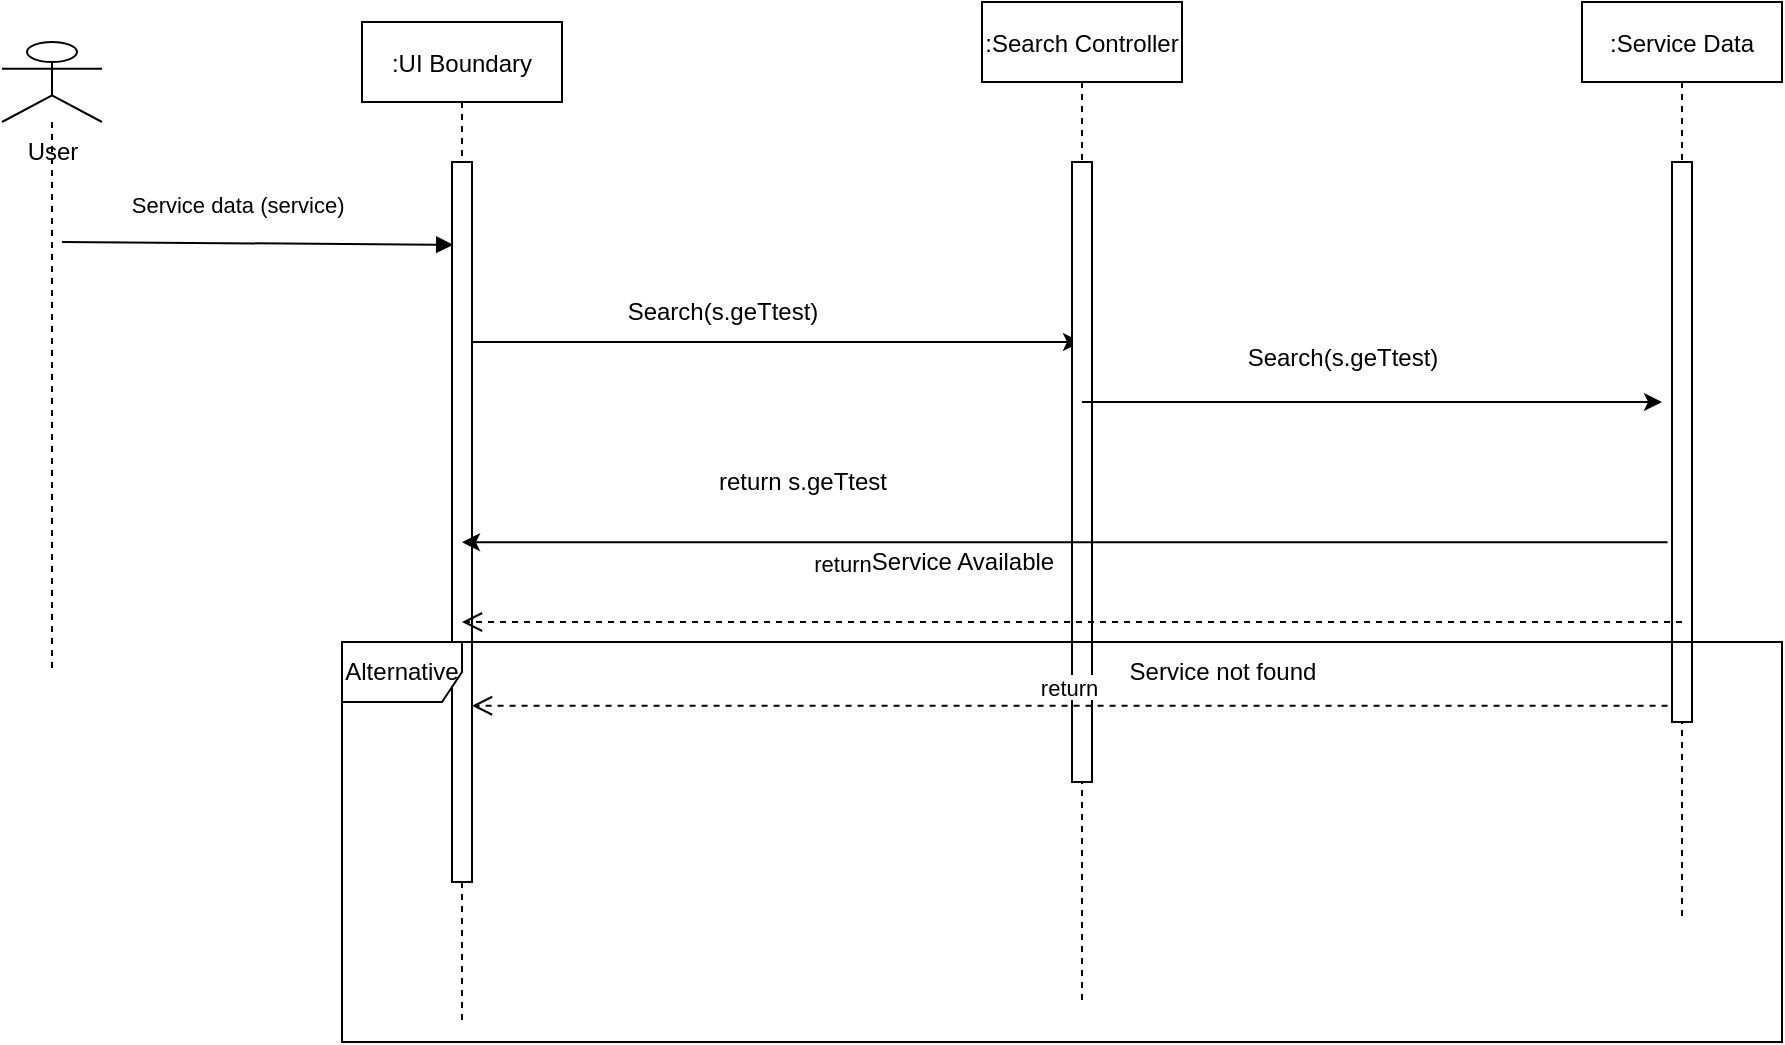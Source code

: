 <mxfile version="20.7.4" type="device"><diagram id="kgpKYQtTHZ0yAKxKKP6v" name="Page-1"><mxGraphModel dx="1036" dy="606" grid="1" gridSize="10" guides="1" tooltips="1" connect="1" arrows="1" fold="1" page="1" pageScale="1" pageWidth="850" pageHeight="1100" math="0" shadow="0"><root><mxCell id="0"/><mxCell id="1" parent="0"/><mxCell id="3nuBFxr9cyL0pnOWT2aG-1" value=":UI Boundary" style="shape=umlLifeline;perimeter=lifelinePerimeter;container=1;collapsible=0;recursiveResize=0;rounded=0;shadow=0;strokeWidth=1;" parent="1" vertex="1"><mxGeometry x="220" y="70" width="100" height="500" as="geometry"/></mxCell><mxCell id="3nuBFxr9cyL0pnOWT2aG-2" value="" style="points=[];perimeter=orthogonalPerimeter;rounded=0;shadow=0;strokeWidth=1;" parent="3nuBFxr9cyL0pnOWT2aG-1" vertex="1"><mxGeometry x="45" y="70" width="10" height="360" as="geometry"/></mxCell><mxCell id="1SF2eXS_MD94Julk7QKN-5" value="" style="endArrow=classic;html=1;rounded=0;" edge="1" parent="3nuBFxr9cyL0pnOWT2aG-1" target="3nuBFxr9cyL0pnOWT2aG-5"><mxGeometry width="50" height="50" relative="1" as="geometry"><mxPoint x="55" y="160" as="sourcePoint"/><mxPoint x="105" y="110" as="targetPoint"/></mxGeometry></mxCell><mxCell id="3nuBFxr9cyL0pnOWT2aG-5" value=":Search Controller" style="shape=umlLifeline;perimeter=lifelinePerimeter;container=1;collapsible=0;recursiveResize=0;rounded=0;shadow=0;strokeWidth=1;" parent="1" vertex="1"><mxGeometry x="530" y="60" width="100" height="500" as="geometry"/></mxCell><mxCell id="3nuBFxr9cyL0pnOWT2aG-6" value="" style="points=[];perimeter=orthogonalPerimeter;rounded=0;shadow=0;strokeWidth=1;" parent="3nuBFxr9cyL0pnOWT2aG-5" vertex="1"><mxGeometry x="45" y="80" width="10" height="310" as="geometry"/></mxCell><mxCell id="3nuBFxr9cyL0pnOWT2aG-7" value="return" style="verticalAlign=bottom;endArrow=open;dashed=1;endSize=8;shadow=0;strokeWidth=1;exitX=-0.22;exitY=0.971;exitDx=0;exitDy=0;exitPerimeter=0;" parent="1" source="DyNrfbaIPt-bl0Hobow5-2" target="3nuBFxr9cyL0pnOWT2aG-2" edge="1"><mxGeometry relative="1" as="geometry"><mxPoint x="275" y="236" as="targetPoint"/></mxGeometry></mxCell><mxCell id="DyNrfbaIPt-bl0Hobow5-1" value=":Service Data" style="shape=umlLifeline;perimeter=lifelinePerimeter;container=1;collapsible=0;recursiveResize=0;rounded=0;shadow=0;strokeWidth=1;" parent="1" vertex="1"><mxGeometry x="830" y="60" width="100" height="460" as="geometry"/></mxCell><mxCell id="DyNrfbaIPt-bl0Hobow5-2" value="" style="points=[];perimeter=orthogonalPerimeter;rounded=0;shadow=0;strokeWidth=1;" parent="DyNrfbaIPt-bl0Hobow5-1" vertex="1"><mxGeometry x="45" y="80" width="10" height="280" as="geometry"/></mxCell><mxCell id="1SF2eXS_MD94Julk7QKN-2" value="" style="shape=umlLifeline;participant=umlActor;perimeter=lifelinePerimeter;whiteSpace=wrap;html=1;container=1;collapsible=0;recursiveResize=0;verticalAlign=top;spacingTop=36;outlineConnect=0;" vertex="1" parent="1"><mxGeometry x="40" y="80" width="50" height="315" as="geometry"/></mxCell><mxCell id="1SF2eXS_MD94Julk7QKN-3" value="User" style="text;html=1;align=center;verticalAlign=middle;resizable=0;points=[];autosize=1;strokeColor=none;fillColor=none;" vertex="1" parent="1SF2eXS_MD94Julk7QKN-2"><mxGeometry y="40" width="50" height="30" as="geometry"/></mxCell><mxCell id="1SF2eXS_MD94Julk7QKN-4" value="Service data (service)" style="verticalAlign=bottom;endArrow=block;shadow=0;strokeWidth=1;entryX=0.06;entryY=0.115;entryDx=0;entryDy=0;entryPerimeter=0;" edge="1" parent="1" target="3nuBFxr9cyL0pnOWT2aG-2"><mxGeometry x="-0.1" y="10" relative="1" as="geometry"><mxPoint x="70" y="180" as="sourcePoint"/><mxPoint x="260" y="180" as="targetPoint"/><mxPoint as="offset"/></mxGeometry></mxCell><mxCell id="1SF2eXS_MD94Julk7QKN-6" value="Search(s.geTtest)" style="text;html=1;align=center;verticalAlign=middle;resizable=0;points=[];autosize=1;strokeColor=none;fillColor=none;" vertex="1" parent="1"><mxGeometry x="340" y="200" width="120" height="30" as="geometry"/></mxCell><mxCell id="1SF2eXS_MD94Julk7QKN-7" value="" style="endArrow=classic;html=1;rounded=0;" edge="1" parent="1"><mxGeometry width="50" height="50" relative="1" as="geometry"><mxPoint x="580" y="260" as="sourcePoint"/><mxPoint x="870" y="260" as="targetPoint"/></mxGeometry></mxCell><mxCell id="1SF2eXS_MD94Julk7QKN-8" value="Search(s.geTtest)" style="text;html=1;align=center;verticalAlign=middle;resizable=0;points=[];autosize=1;strokeColor=none;fillColor=none;" vertex="1" parent="1"><mxGeometry x="650" y="222.5" width="120" height="30" as="geometry"/></mxCell><mxCell id="1SF2eXS_MD94Julk7QKN-9" value="return" style="verticalAlign=bottom;endArrow=open;dashed=1;endSize=8;exitX=0;exitY=0.95;shadow=0;strokeWidth=1;" edge="1" parent="1" target="3nuBFxr9cyL0pnOWT2aG-1"><mxGeometry x="0.376" y="-20" relative="1" as="geometry"><mxPoint x="580" y="370.0" as="targetPoint"/><mxPoint x="880" y="370.0" as="sourcePoint"/><mxPoint as="offset"/></mxGeometry></mxCell><mxCell id="1SF2eXS_MD94Julk7QKN-10" value="Service Available" style="text;html=1;align=center;verticalAlign=middle;resizable=0;points=[];autosize=1;strokeColor=none;fillColor=none;" vertex="1" parent="1"><mxGeometry x="465" y="325" width="110" height="30" as="geometry"/></mxCell><mxCell id="1SF2eXS_MD94Julk7QKN-11" value="" style="endArrow=classic;html=1;rounded=0;exitX=-0.22;exitY=0.679;exitDx=0;exitDy=0;exitPerimeter=0;" edge="1" parent="1" source="DyNrfbaIPt-bl0Hobow5-2" target="3nuBFxr9cyL0pnOWT2aG-1"><mxGeometry width="50" height="50" relative="1" as="geometry"><mxPoint x="410" y="340" as="sourcePoint"/><mxPoint x="460" y="290" as="targetPoint"/></mxGeometry></mxCell><mxCell id="1SF2eXS_MD94Julk7QKN-12" value="return s.geTtest" style="text;html=1;align=center;verticalAlign=middle;resizable=0;points=[];autosize=1;strokeColor=none;fillColor=none;" vertex="1" parent="1"><mxGeometry x="385" y="285" width="110" height="30" as="geometry"/></mxCell><mxCell id="1SF2eXS_MD94Julk7QKN-13" value="Service not found" style="text;html=1;align=center;verticalAlign=middle;resizable=0;points=[];autosize=1;strokeColor=none;fillColor=none;" vertex="1" parent="1"><mxGeometry x="590" y="380" width="120" height="30" as="geometry"/></mxCell><mxCell id="1SF2eXS_MD94Julk7QKN-16" value="Alternative" style="shape=umlFrame;whiteSpace=wrap;html=1;" vertex="1" parent="1"><mxGeometry x="210" y="380" width="720" height="200" as="geometry"/></mxCell></root></mxGraphModel></diagram></mxfile>